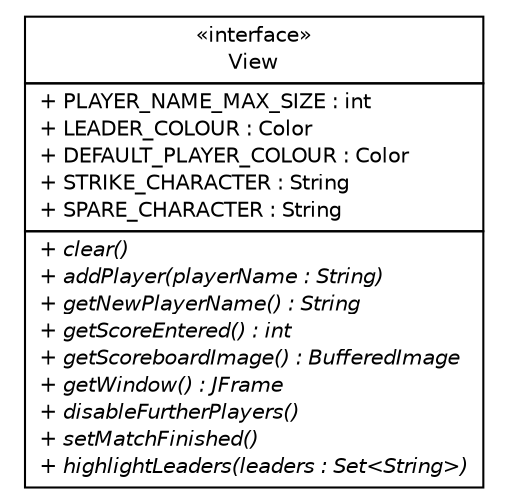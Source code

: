 #!/usr/local/bin/dot
#
# Class diagram 
# Generated by UMLGraph version R5_6 (http://www.umlgraph.org/)
#

digraph G {
	edge [fontname="Helvetica",fontsize=10,labelfontname="Helvetica",labelfontsize=10];
	node [fontname="Helvetica",fontsize=10,shape=plaintext];
	nodesep=0.25;
	ranksep=0.5;
	// thmuggleton.view.View
	c52 [label=<<table title="thmuggleton.view.View" border="0" cellborder="1" cellspacing="0" cellpadding="2" port="p" href="./View.html">
		<tr><td><table border="0" cellspacing="0" cellpadding="1">
<tr><td align="center" balign="center"> &#171;interface&#187; </td></tr>
<tr><td align="center" balign="center"> View </td></tr>
		</table></td></tr>
		<tr><td><table border="0" cellspacing="0" cellpadding="1">
<tr><td align="left" balign="left"> + PLAYER_NAME_MAX_SIZE : int </td></tr>
<tr><td align="left" balign="left"> + LEADER_COLOUR : Color </td></tr>
<tr><td align="left" balign="left"> + DEFAULT_PLAYER_COLOUR : Color </td></tr>
<tr><td align="left" balign="left"> + STRIKE_CHARACTER : String </td></tr>
<tr><td align="left" balign="left"> + SPARE_CHARACTER : String </td></tr>
		</table></td></tr>
		<tr><td><table border="0" cellspacing="0" cellpadding="1">
<tr><td align="left" balign="left"><font face="Helvetica-Oblique" point-size="10.0"> + clear() </font></td></tr>
<tr><td align="left" balign="left"><font face="Helvetica-Oblique" point-size="10.0"> + addPlayer(playerName : String) </font></td></tr>
<tr><td align="left" balign="left"><font face="Helvetica-Oblique" point-size="10.0"> + getNewPlayerName() : String </font></td></tr>
<tr><td align="left" balign="left"><font face="Helvetica-Oblique" point-size="10.0"> + getScoreEntered() : int </font></td></tr>
<tr><td align="left" balign="left"><font face="Helvetica-Oblique" point-size="10.0"> + getScoreboardImage() : BufferedImage </font></td></tr>
<tr><td align="left" balign="left"><font face="Helvetica-Oblique" point-size="10.0"> + getWindow() : JFrame </font></td></tr>
<tr><td align="left" balign="left"><font face="Helvetica-Oblique" point-size="10.0"> + disableFurtherPlayers() </font></td></tr>
<tr><td align="left" balign="left"><font face="Helvetica-Oblique" point-size="10.0"> + setMatchFinished() </font></td></tr>
<tr><td align="left" balign="left"><font face="Helvetica-Oblique" point-size="10.0"> + highlightLeaders(leaders : Set&lt;String&gt;) </font></td></tr>
		</table></td></tr>
		</table>>, URL="./View.html", fontname="Helvetica", fontcolor="black", fontsize=10.0];
}

